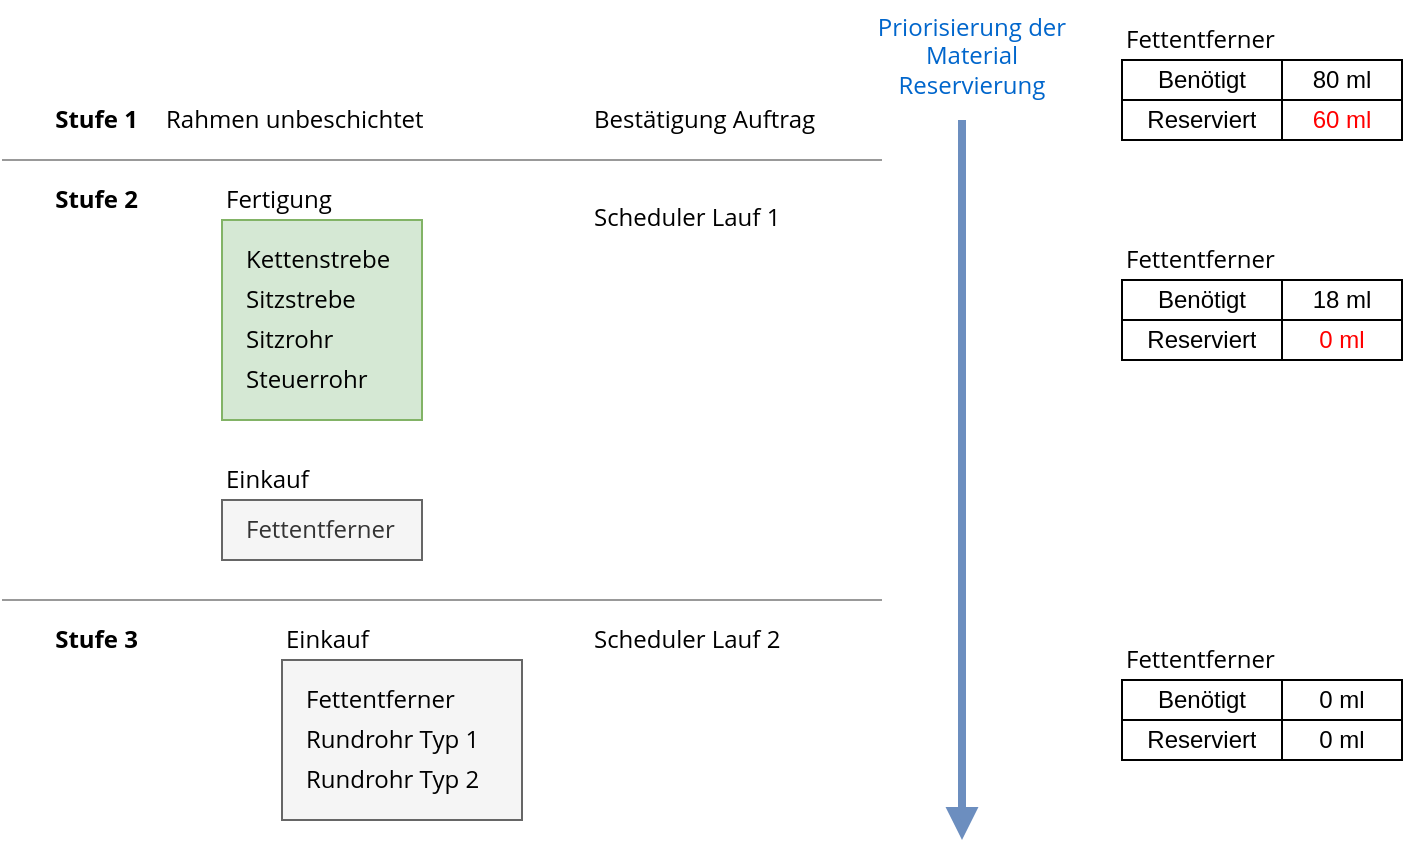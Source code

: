 <mxfile version="13.7.9" type="device"><diagram id="l5t29adiXaQ5biq49MkL" name="Seite-1"><mxGraphModel dx="1102" dy="574" grid="1" gridSize="10" guides="1" tooltips="1" connect="1" arrows="1" fold="1" page="1" pageScale="1" pageWidth="827" pageHeight="1169" math="0" shadow="0"><root><mxCell id="0"/><mxCell id="1" parent="0"/><mxCell id="LMJ-49MJfwCQrr-8WJFW-15" value="" style="rounded=0;whiteSpace=wrap;html=1;fillColor=#d5e8d4;fontFamily=Open Sans;align=left;strokeColor=#82b366;" vertex="1" parent="1"><mxGeometry x="150" y="130" width="100" height="100" as="geometry"/></mxCell><mxCell id="LMJ-49MJfwCQrr-8WJFW-1" value="Rahmen unbeschichtet" style="rounded=0;whiteSpace=wrap;html=1;fontFamily=Open Sans;strokeColor=none;align=left;" vertex="1" parent="1"><mxGeometry x="120" y="70" width="160" height="20" as="geometry"/></mxCell><mxCell id="LMJ-49MJfwCQrr-8WJFW-3" value="Steuerrohr" style="rounded=0;whiteSpace=wrap;html=1;fontFamily=Open Sans;strokeColor=none;align=left;fillColor=none;" vertex="1" parent="1"><mxGeometry x="160" y="200" width="90" height="20" as="geometry"/></mxCell><mxCell id="LMJ-49MJfwCQrr-8WJFW-5" value="Sitzrohr" style="rounded=0;whiteSpace=wrap;html=1;fontFamily=Open Sans;strokeColor=none;align=left;fillColor=none;" vertex="1" parent="1"><mxGeometry x="160" y="180" width="90" height="20" as="geometry"/></mxCell><mxCell id="LMJ-49MJfwCQrr-8WJFW-6" value="Sitzstrebe" style="rounded=0;whiteSpace=wrap;html=1;fontFamily=Open Sans;strokeColor=none;align=left;fillColor=none;" vertex="1" parent="1"><mxGeometry x="160" y="160" width="90" height="20" as="geometry"/></mxCell><mxCell id="LMJ-49MJfwCQrr-8WJFW-7" value="Kettenstrebe" style="rounded=0;whiteSpace=wrap;html=1;fontFamily=Open Sans;strokeColor=none;align=left;fillColor=none;" vertex="1" parent="1"><mxGeometry x="160" y="140" width="90" height="20" as="geometry"/></mxCell><mxCell id="LMJ-49MJfwCQrr-8WJFW-10" value="Bestätigung Auftrag" style="rounded=0;whiteSpace=wrap;html=1;fontFamily=Open Sans;align=left;strokeColor=none;fillColor=none;" vertex="1" parent="1"><mxGeometry x="334" y="70" width="120" height="20" as="geometry"/></mxCell><mxCell id="LMJ-49MJfwCQrr-8WJFW-16" value="Scheduler Lauf 1" style="rounded=0;whiteSpace=wrap;html=1;fontFamily=Open Sans;align=left;strokeColor=none;fillColor=none;verticalAlign=top;" vertex="1" parent="1"><mxGeometry x="334" y="115" width="120" height="20" as="geometry"/></mxCell><mxCell id="LMJ-49MJfwCQrr-8WJFW-18" value="Scheduler Lauf 2" style="rounded=0;whiteSpace=wrap;html=1;fontFamily=Open Sans;align=left;strokeColor=none;fillColor=none;" vertex="1" parent="1"><mxGeometry x="334" y="330" width="120" height="20" as="geometry"/></mxCell><mxCell id="LMJ-49MJfwCQrr-8WJFW-20" value="Fertigung" style="text;html=1;strokeColor=none;fillColor=none;align=left;verticalAlign=middle;whiteSpace=wrap;rounded=0;fontFamily=Open Sans;fontStyle=0" vertex="1" parent="1"><mxGeometry x="150" y="110" width="120" height="20" as="geometry"/></mxCell><mxCell id="LMJ-49MJfwCQrr-8WJFW-21" value="" style="rounded=0;whiteSpace=wrap;html=1;fillColor=#f5f5f5;fontFamily=Open Sans;align=left;strokeColor=#666666;fontColor=#333333;" vertex="1" parent="1"><mxGeometry x="150" y="270" width="100" height="30" as="geometry"/></mxCell><mxCell id="LMJ-49MJfwCQrr-8WJFW-25" value="Fettentferner" style="rounded=0;whiteSpace=wrap;html=1;fontFamily=Open Sans;align=left;fontColor=#333333;fillColor=none;strokeColor=none;" vertex="1" parent="1"><mxGeometry x="160" y="270" width="80" height="30" as="geometry"/></mxCell><mxCell id="LMJ-49MJfwCQrr-8WJFW-26" value="Einkauf" style="text;html=1;strokeColor=none;fillColor=none;align=left;verticalAlign=middle;whiteSpace=wrap;rounded=0;fontFamily=Open Sans;fontStyle=0" vertex="1" parent="1"><mxGeometry x="150" y="250" width="100" height="20" as="geometry"/></mxCell><mxCell id="LMJ-49MJfwCQrr-8WJFW-29" value="" style="rounded=0;whiteSpace=wrap;html=1;fillColor=#f5f5f5;fontFamily=Open Sans;align=left;strokeColor=#666666;fontColor=#333333;" vertex="1" parent="1"><mxGeometry x="180" y="350" width="120" height="80" as="geometry"/></mxCell><mxCell id="LMJ-49MJfwCQrr-8WJFW-31" value="Einkauf" style="text;html=1;strokeColor=none;fillColor=none;align=left;verticalAlign=middle;whiteSpace=wrap;rounded=0;fontFamily=Open Sans;fontStyle=0" vertex="1" parent="1"><mxGeometry x="180" y="330" width="100" height="20" as="geometry"/></mxCell><mxCell id="LMJ-49MJfwCQrr-8WJFW-35" value="Stufe 1" style="rounded=0;whiteSpace=wrap;html=1;fontFamily=Open Sans;strokeColor=none;align=right;fontStyle=1" vertex="1" parent="1"><mxGeometry x="40" y="70" width="70" height="20" as="geometry"/></mxCell><mxCell id="LMJ-49MJfwCQrr-8WJFW-36" value="Stufe 2" style="rounded=0;whiteSpace=wrap;html=1;fontFamily=Open Sans;strokeColor=none;align=right;fontStyle=1" vertex="1" parent="1"><mxGeometry x="40" y="110" width="70" height="20" as="geometry"/></mxCell><mxCell id="LMJ-49MJfwCQrr-8WJFW-37" value="Stufe 3" style="rounded=0;whiteSpace=wrap;html=1;fontFamily=Open Sans;strokeColor=none;align=right;fontStyle=1" vertex="1" parent="1"><mxGeometry x="40" y="330" width="70" height="20" as="geometry"/></mxCell><mxCell id="LMJ-49MJfwCQrr-8WJFW-38" value="" style="endArrow=none;html=1;fontFamily=Open Sans;strokeColor=#999999;" edge="1" parent="1"><mxGeometry width="50" height="50" relative="1" as="geometry"><mxPoint x="480" y="100" as="sourcePoint"/><mxPoint x="40" y="100" as="targetPoint"/></mxGeometry></mxCell><mxCell id="LMJ-49MJfwCQrr-8WJFW-39" value="" style="endArrow=none;html=1;fontFamily=Open Sans;strokeColor=#999999;" edge="1" parent="1"><mxGeometry width="50" height="50" relative="1" as="geometry"><mxPoint x="480" y="320" as="sourcePoint"/><mxPoint x="40" y="320" as="targetPoint"/></mxGeometry></mxCell><mxCell id="LMJ-49MJfwCQrr-8WJFW-41" value="" style="endArrow=block;html=1;fontFamily=Open Sans;strokeWidth=4;endFill=1;strokeColor=#6c8ebf;fillColor=#dae8fc;" edge="1" parent="1"><mxGeometry width="50" height="50" relative="1" as="geometry"><mxPoint x="520" y="80" as="sourcePoint"/><mxPoint x="520" y="440" as="targetPoint"/></mxGeometry></mxCell><mxCell id="LMJ-49MJfwCQrr-8WJFW-42" value="Priorisierung der Material Reservierung" style="text;html=1;strokeColor=none;fillColor=none;align=center;verticalAlign=top;whiteSpace=wrap;rounded=0;fontFamily=Open Sans;fontColor=#0066CC;" vertex="1" parent="1"><mxGeometry x="470" y="20" width="110" height="80" as="geometry"/></mxCell><mxCell id="LMJ-49MJfwCQrr-8WJFW-43" value="Rundrohr Typ 2" style="rounded=0;whiteSpace=wrap;html=1;fontFamily=Open Sans;strokeColor=none;align=left;fillColor=none;" vertex="1" parent="1"><mxGeometry x="190" y="400" width="100" height="20" as="geometry"/></mxCell><mxCell id="LMJ-49MJfwCQrr-8WJFW-44" value="Rundrohr Typ 1" style="rounded=0;whiteSpace=wrap;html=1;fontFamily=Open Sans;strokeColor=none;align=left;fillColor=none;" vertex="1" parent="1"><mxGeometry x="190" y="380" width="100" height="20" as="geometry"/></mxCell><mxCell id="LMJ-49MJfwCQrr-8WJFW-45" value="Fettentferner" style="rounded=0;whiteSpace=wrap;html=1;fontFamily=Open Sans;strokeColor=none;align=left;fillColor=none;" vertex="1" parent="1"><mxGeometry x="190" y="360" width="90" height="20" as="geometry"/></mxCell><mxCell id="LMJ-49MJfwCQrr-8WJFW-61" value="" style="shape=table;html=1;whiteSpace=wrap;startSize=0;container=1;collapsible=0;childLayout=tableLayout;fillColor=none;fontFamily=Open Sans;fontColor=#000000;align=left;" vertex="1" parent="1"><mxGeometry x="600" y="160" width="140" height="40" as="geometry"/></mxCell><mxCell id="LMJ-49MJfwCQrr-8WJFW-62" value="" style="shape=partialRectangle;html=1;whiteSpace=wrap;collapsible=0;dropTarget=0;pointerEvents=0;fillColor=none;top=0;left=0;bottom=0;right=0;points=[[0,0.5],[1,0.5]];portConstraint=eastwest;" vertex="1" parent="LMJ-49MJfwCQrr-8WJFW-61"><mxGeometry width="140" height="20" as="geometry"/></mxCell><mxCell id="LMJ-49MJfwCQrr-8WJFW-63" value="Benötigt" style="shape=partialRectangle;html=1;whiteSpace=wrap;connectable=0;fillColor=none;top=0;left=0;bottom=0;right=0;overflow=hidden;" vertex="1" parent="LMJ-49MJfwCQrr-8WJFW-62"><mxGeometry width="80" height="20" as="geometry"/></mxCell><mxCell id="LMJ-49MJfwCQrr-8WJFW-64" value="18 ml" style="shape=partialRectangle;html=1;whiteSpace=wrap;connectable=0;fillColor=none;top=0;left=0;bottom=0;right=0;overflow=hidden;" vertex="1" parent="LMJ-49MJfwCQrr-8WJFW-62"><mxGeometry x="80" width="60" height="20" as="geometry"/></mxCell><mxCell id="LMJ-49MJfwCQrr-8WJFW-65" value="" style="shape=partialRectangle;html=1;whiteSpace=wrap;collapsible=0;dropTarget=0;pointerEvents=0;fillColor=none;top=0;left=0;bottom=0;right=0;points=[[0,0.5],[1,0.5]];portConstraint=eastwest;" vertex="1" parent="LMJ-49MJfwCQrr-8WJFW-61"><mxGeometry y="20" width="140" height="20" as="geometry"/></mxCell><mxCell id="LMJ-49MJfwCQrr-8WJFW-66" value="Reserviert" style="shape=partialRectangle;html=1;whiteSpace=wrap;connectable=0;fillColor=none;top=0;left=0;bottom=0;right=0;overflow=hidden;" vertex="1" parent="LMJ-49MJfwCQrr-8WJFW-65"><mxGeometry width="80" height="20" as="geometry"/></mxCell><mxCell id="LMJ-49MJfwCQrr-8WJFW-67" value="&lt;font color=&quot;#ff0000&quot;&gt;0 ml&lt;/font&gt;" style="shape=partialRectangle;html=1;whiteSpace=wrap;connectable=0;fillColor=none;top=0;left=0;bottom=0;right=0;overflow=hidden;" vertex="1" parent="LMJ-49MJfwCQrr-8WJFW-65"><mxGeometry x="80" width="60" height="20" as="geometry"/></mxCell><mxCell id="LMJ-49MJfwCQrr-8WJFW-48" value="" style="shape=table;html=1;whiteSpace=wrap;startSize=0;container=1;collapsible=0;childLayout=tableLayout;fillColor=none;fontFamily=Open Sans;fontColor=#000000;align=left;" vertex="1" parent="1"><mxGeometry x="600" y="50" width="140" height="40" as="geometry"/></mxCell><mxCell id="LMJ-49MJfwCQrr-8WJFW-49" value="" style="shape=partialRectangle;html=1;whiteSpace=wrap;collapsible=0;dropTarget=0;pointerEvents=0;fillColor=none;top=0;left=0;bottom=0;right=0;points=[[0,0.5],[1,0.5]];portConstraint=eastwest;" vertex="1" parent="LMJ-49MJfwCQrr-8WJFW-48"><mxGeometry width="140" height="20" as="geometry"/></mxCell><mxCell id="LMJ-49MJfwCQrr-8WJFW-50" value="Benötigt" style="shape=partialRectangle;html=1;whiteSpace=wrap;connectable=0;fillColor=none;top=0;left=0;bottom=0;right=0;overflow=hidden;" vertex="1" parent="LMJ-49MJfwCQrr-8WJFW-49"><mxGeometry width="80" height="20" as="geometry"/></mxCell><mxCell id="LMJ-49MJfwCQrr-8WJFW-51" value="80 ml" style="shape=partialRectangle;html=1;whiteSpace=wrap;connectable=0;fillColor=none;top=0;left=0;bottom=0;right=0;overflow=hidden;" vertex="1" parent="LMJ-49MJfwCQrr-8WJFW-49"><mxGeometry x="80" width="60" height="20" as="geometry"/></mxCell><mxCell id="LMJ-49MJfwCQrr-8WJFW-53" value="" style="shape=partialRectangle;html=1;whiteSpace=wrap;collapsible=0;dropTarget=0;pointerEvents=0;fillColor=none;top=0;left=0;bottom=0;right=0;points=[[0,0.5],[1,0.5]];portConstraint=eastwest;" vertex="1" parent="LMJ-49MJfwCQrr-8WJFW-48"><mxGeometry y="20" width="140" height="20" as="geometry"/></mxCell><mxCell id="LMJ-49MJfwCQrr-8WJFW-54" value="Reserviert" style="shape=partialRectangle;html=1;whiteSpace=wrap;connectable=0;fillColor=none;top=0;left=0;bottom=0;right=0;overflow=hidden;" vertex="1" parent="LMJ-49MJfwCQrr-8WJFW-53"><mxGeometry width="80" height="20" as="geometry"/></mxCell><mxCell id="LMJ-49MJfwCQrr-8WJFW-55" value="&lt;font color=&quot;#ff0000&quot;&gt;60 ml&lt;/font&gt;" style="shape=partialRectangle;html=1;whiteSpace=wrap;connectable=0;fillColor=none;top=0;left=0;bottom=0;right=0;overflow=hidden;" vertex="1" parent="LMJ-49MJfwCQrr-8WJFW-53"><mxGeometry x="80" width="60" height="20" as="geometry"/></mxCell><mxCell id="LMJ-49MJfwCQrr-8WJFW-68" value="Fettentferner" style="text;html=1;strokeColor=none;fillColor=none;align=left;verticalAlign=middle;whiteSpace=wrap;rounded=0;fontFamily=Open Sans;fontColor=#000000;" vertex="1" parent="1"><mxGeometry x="600" y="140" width="140" height="20" as="geometry"/></mxCell><mxCell id="LMJ-49MJfwCQrr-8WJFW-69" value="Fettentferner" style="text;html=1;strokeColor=none;fillColor=none;align=left;verticalAlign=middle;whiteSpace=wrap;rounded=0;fontFamily=Open Sans;fontColor=#000000;" vertex="1" parent="1"><mxGeometry x="600" y="30" width="140" height="20" as="geometry"/></mxCell><mxCell id="LMJ-49MJfwCQrr-8WJFW-77" value="Fettentferner" style="text;html=1;strokeColor=none;fillColor=none;align=left;verticalAlign=middle;whiteSpace=wrap;rounded=0;fontFamily=Open Sans;fontColor=#000000;" vertex="1" parent="1"><mxGeometry x="600" y="340" width="140" height="20" as="geometry"/></mxCell><mxCell id="LMJ-49MJfwCQrr-8WJFW-70" value="" style="shape=table;html=1;whiteSpace=wrap;startSize=0;container=1;collapsible=0;childLayout=tableLayout;fillColor=none;fontFamily=Open Sans;fontColor=#000000;align=left;" vertex="1" parent="1"><mxGeometry x="600" y="360" width="140" height="40" as="geometry"/></mxCell><mxCell id="LMJ-49MJfwCQrr-8WJFW-71" value="" style="shape=partialRectangle;html=1;whiteSpace=wrap;collapsible=0;dropTarget=0;pointerEvents=0;fillColor=none;top=0;left=0;bottom=0;right=0;points=[[0,0.5],[1,0.5]];portConstraint=eastwest;" vertex="1" parent="LMJ-49MJfwCQrr-8WJFW-70"><mxGeometry width="140" height="20" as="geometry"/></mxCell><mxCell id="LMJ-49MJfwCQrr-8WJFW-72" value="Benötigt" style="shape=partialRectangle;html=1;whiteSpace=wrap;connectable=0;fillColor=none;top=0;left=0;bottom=0;right=0;overflow=hidden;" vertex="1" parent="LMJ-49MJfwCQrr-8WJFW-71"><mxGeometry width="80" height="20" as="geometry"/></mxCell><mxCell id="LMJ-49MJfwCQrr-8WJFW-73" value="0 ml" style="shape=partialRectangle;html=1;whiteSpace=wrap;connectable=0;fillColor=none;top=0;left=0;bottom=0;right=0;overflow=hidden;" vertex="1" parent="LMJ-49MJfwCQrr-8WJFW-71"><mxGeometry x="80" width="60" height="20" as="geometry"/></mxCell><mxCell id="LMJ-49MJfwCQrr-8WJFW-74" value="" style="shape=partialRectangle;html=1;whiteSpace=wrap;collapsible=0;dropTarget=0;pointerEvents=0;fillColor=none;top=0;left=0;bottom=0;right=0;points=[[0,0.5],[1,0.5]];portConstraint=eastwest;" vertex="1" parent="LMJ-49MJfwCQrr-8WJFW-70"><mxGeometry y="20" width="140" height="20" as="geometry"/></mxCell><mxCell id="LMJ-49MJfwCQrr-8WJFW-75" value="Reserviert" style="shape=partialRectangle;html=1;whiteSpace=wrap;connectable=0;fillColor=none;top=0;left=0;bottom=0;right=0;overflow=hidden;" vertex="1" parent="LMJ-49MJfwCQrr-8WJFW-74"><mxGeometry width="80" height="20" as="geometry"/></mxCell><mxCell id="LMJ-49MJfwCQrr-8WJFW-76" value="0 ml" style="shape=partialRectangle;html=1;whiteSpace=wrap;connectable=0;fillColor=none;top=0;left=0;bottom=0;right=0;overflow=hidden;" vertex="1" parent="LMJ-49MJfwCQrr-8WJFW-74"><mxGeometry x="80" width="60" height="20" as="geometry"/></mxCell></root></mxGraphModel></diagram></mxfile>
